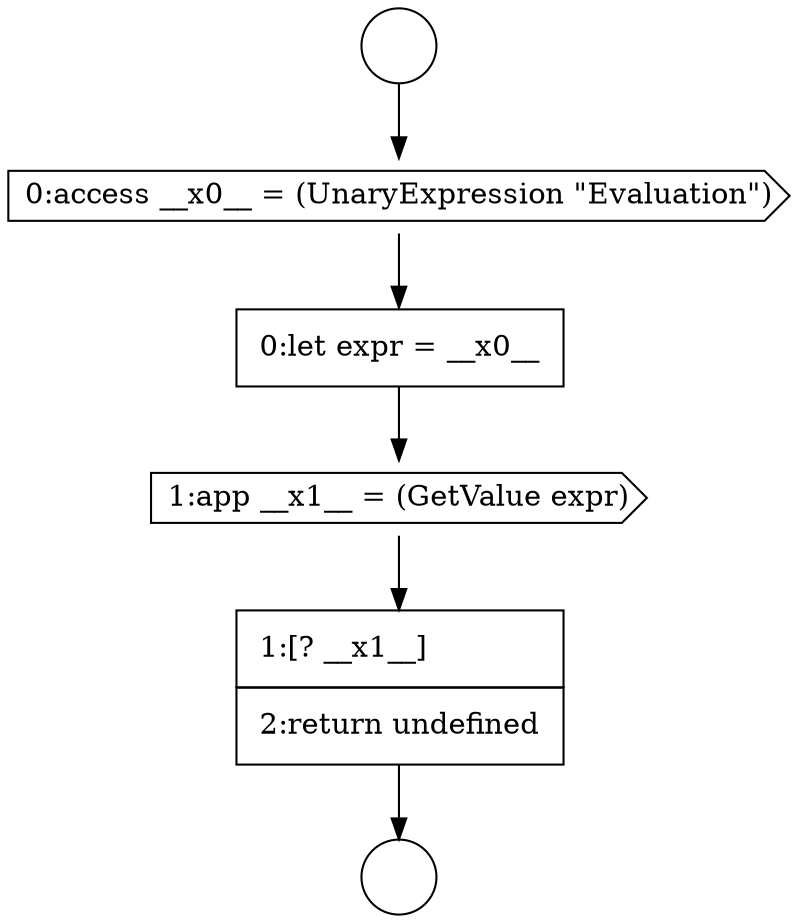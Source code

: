 digraph {
  node4270 [shape=circle label=" " color="black" fillcolor="white" style=filled]
  node4269 [shape=circle label=" " color="black" fillcolor="white" style=filled]
  node4273 [shape=cds, label=<<font color="black">1:app __x1__ = (GetValue expr)</font>> color="black" fillcolor="white" style=filled]
  node4272 [shape=none, margin=0, label=<<font color="black">
    <table border="0" cellborder="1" cellspacing="0" cellpadding="10">
      <tr><td align="left">0:let expr = __x0__</td></tr>
    </table>
  </font>> color="black" fillcolor="white" style=filled]
  node4271 [shape=cds, label=<<font color="black">0:access __x0__ = (UnaryExpression &quot;Evaluation&quot;)</font>> color="black" fillcolor="white" style=filled]
  node4274 [shape=none, margin=0, label=<<font color="black">
    <table border="0" cellborder="1" cellspacing="0" cellpadding="10">
      <tr><td align="left">1:[? __x1__]</td></tr>
      <tr><td align="left">2:return undefined</td></tr>
    </table>
  </font>> color="black" fillcolor="white" style=filled]
  node4271 -> node4272 [ color="black"]
  node4269 -> node4271 [ color="black"]
  node4273 -> node4274 [ color="black"]
  node4272 -> node4273 [ color="black"]
  node4274 -> node4270 [ color="black"]
}
